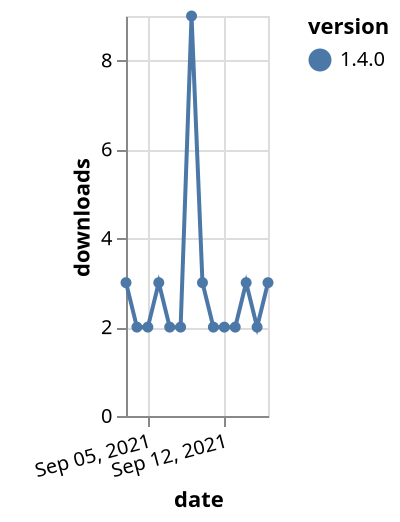 {"$schema": "https://vega.github.io/schema/vega-lite/v5.json", "description": "A simple bar chart with embedded data.", "data": {"values": [{"date": "2021-09-03", "total": 3372, "delta": 3, "version": "1.4.0"}, {"date": "2021-09-04", "total": 3374, "delta": 2, "version": "1.4.0"}, {"date": "2021-09-05", "total": 3376, "delta": 2, "version": "1.4.0"}, {"date": "2021-09-06", "total": 3379, "delta": 3, "version": "1.4.0"}, {"date": "2021-09-07", "total": 3381, "delta": 2, "version": "1.4.0"}, {"date": "2021-09-08", "total": 3383, "delta": 2, "version": "1.4.0"}, {"date": "2021-09-09", "total": 3392, "delta": 9, "version": "1.4.0"}, {"date": "2021-09-10", "total": 3395, "delta": 3, "version": "1.4.0"}, {"date": "2021-09-11", "total": 3397, "delta": 2, "version": "1.4.0"}, {"date": "2021-09-12", "total": 3399, "delta": 2, "version": "1.4.0"}, {"date": "2021-09-13", "total": 3401, "delta": 2, "version": "1.4.0"}, {"date": "2021-09-14", "total": 3404, "delta": 3, "version": "1.4.0"}, {"date": "2021-09-15", "total": 3406, "delta": 2, "version": "1.4.0"}, {"date": "2021-09-16", "total": 3409, "delta": 3, "version": "1.4.0"}]}, "width": "container", "mark": {"type": "line", "point": {"filled": true}}, "encoding": {"x": {"field": "date", "type": "temporal", "timeUnit": "yearmonthdate", "title": "date", "axis": {"labelAngle": -15}}, "y": {"field": "delta", "type": "quantitative", "title": "downloads"}, "color": {"field": "version", "type": "nominal"}, "tooltip": {"field": "delta"}}}